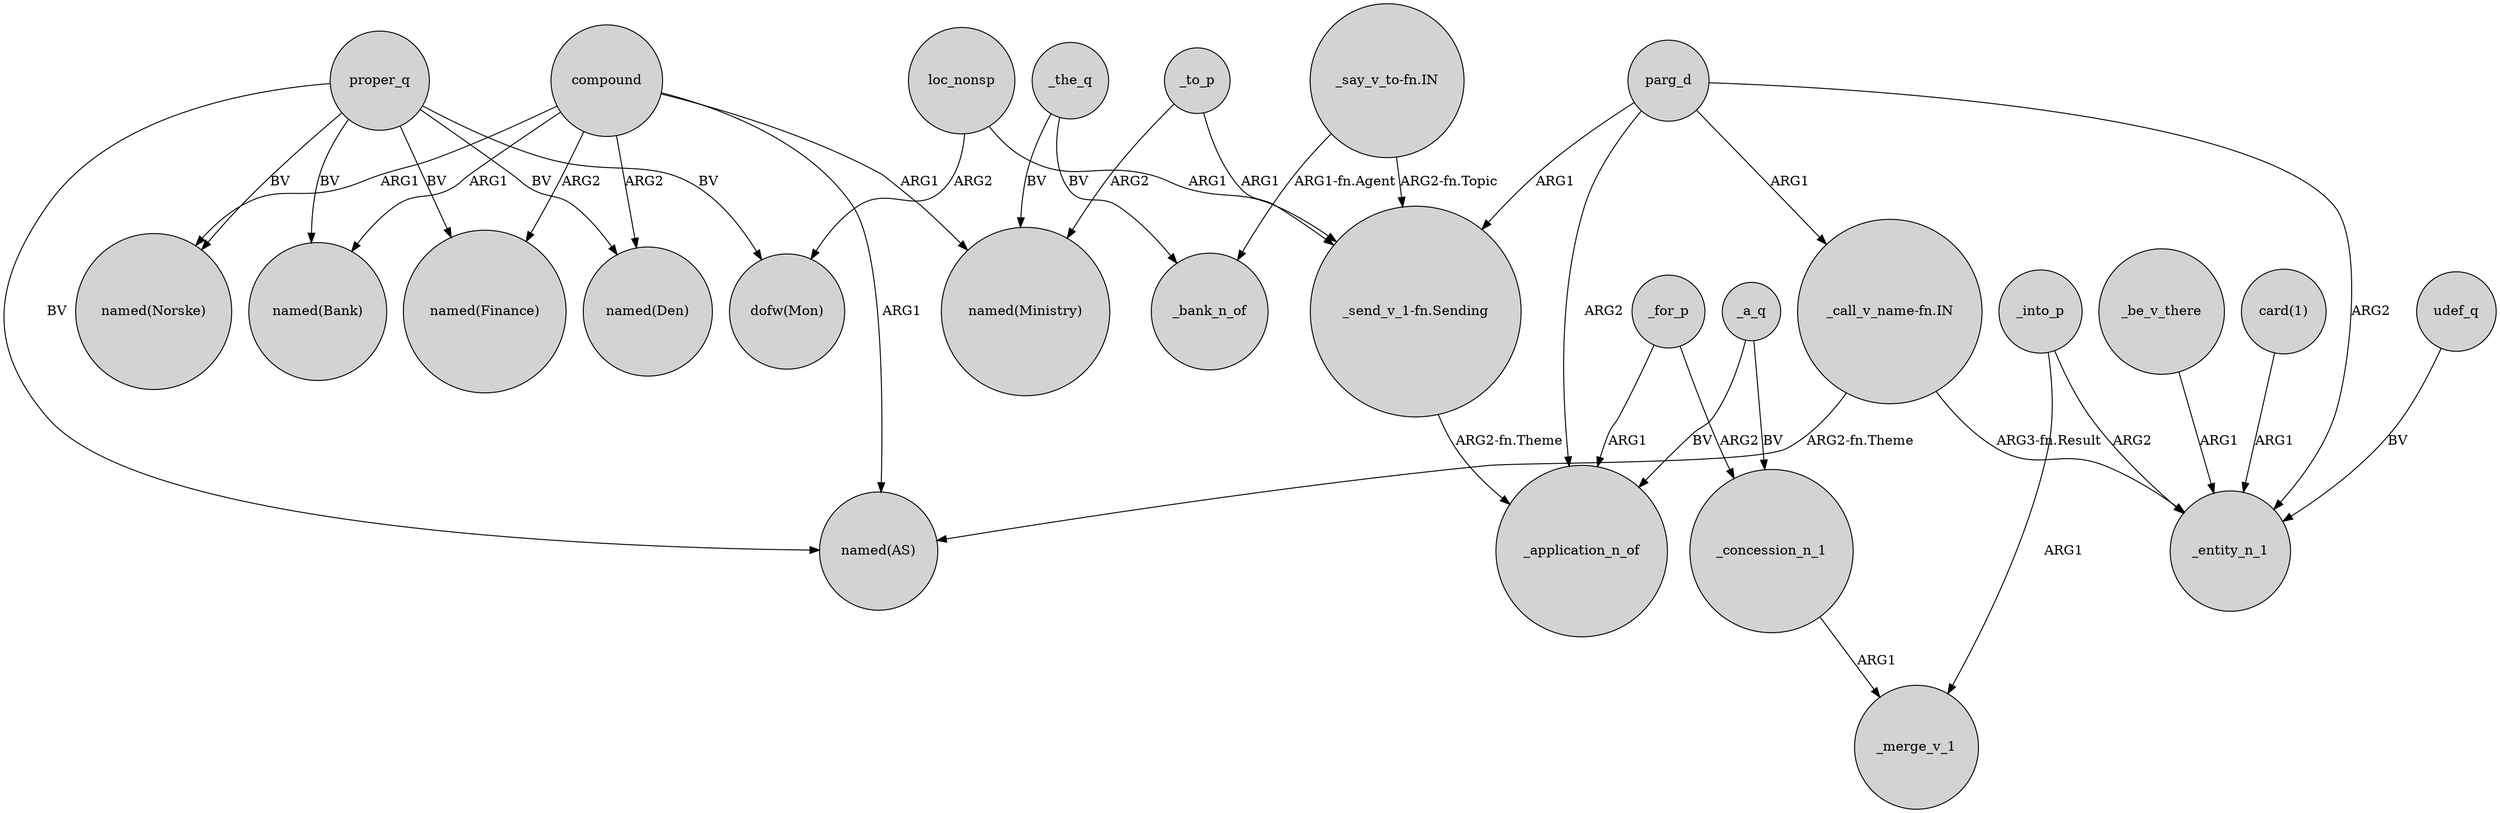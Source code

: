 digraph {
	node [shape=circle style=filled]
	_concession_n_1 -> _merge_v_1 [label=ARG1]
	proper_q -> "named(AS)" [label=BV]
	compound -> "named(Finance)" [label=ARG2]
	"_call_v_name-fn.IN" -> _entity_n_1 [label="ARG3-fn.Result"]
	compound -> "named(Den)" [label=ARG2]
	_to_p -> "_send_v_1-fn.Sending" [label=ARG1]
	_to_p -> "named(Ministry)" [label=ARG2]
	compound -> "named(Ministry)" [label=ARG1]
	_a_q -> _concession_n_1 [label=BV]
	proper_q -> "named(Den)" [label=BV]
	compound -> "named(Norske)" [label=ARG1]
	udef_q -> _entity_n_1 [label=BV]
	"_call_v_name-fn.IN" -> "named(AS)" [label="ARG2-fn.Theme"]
	_be_v_there -> _entity_n_1 [label=ARG1]
	"_say_v_to-fn.IN" -> "_send_v_1-fn.Sending" [label="ARG2-fn.Topic"]
	"card(1)" -> _entity_n_1 [label=ARG1]
	parg_d -> "_call_v_name-fn.IN" [label=ARG1]
	proper_q -> "named(Bank)" [label=BV]
	_the_q -> "named(Ministry)" [label=BV]
	_the_q -> _bank_n_of [label=BV]
	compound -> "named(AS)" [label=ARG1]
	"_send_v_1-fn.Sending" -> _application_n_of [label="ARG2-fn.Theme"]
	proper_q -> "dofw(Mon)" [label=BV]
	proper_q -> "named(Finance)" [label=BV]
	_into_p -> _entity_n_1 [label=ARG2]
	proper_q -> "named(Norske)" [label=BV]
	loc_nonsp -> "dofw(Mon)" [label=ARG2]
	compound -> "named(Bank)" [label=ARG1]
	parg_d -> _application_n_of [label=ARG2]
	_a_q -> _application_n_of [label=BV]
	"_say_v_to-fn.IN" -> _bank_n_of [label="ARG1-fn.Agent"]
	_for_p -> _concession_n_1 [label=ARG2]
	_into_p -> _merge_v_1 [label=ARG1]
	parg_d -> "_send_v_1-fn.Sending" [label=ARG1]
	loc_nonsp -> "_send_v_1-fn.Sending" [label=ARG1]
	parg_d -> _entity_n_1 [label=ARG2]
	_for_p -> _application_n_of [label=ARG1]
}

